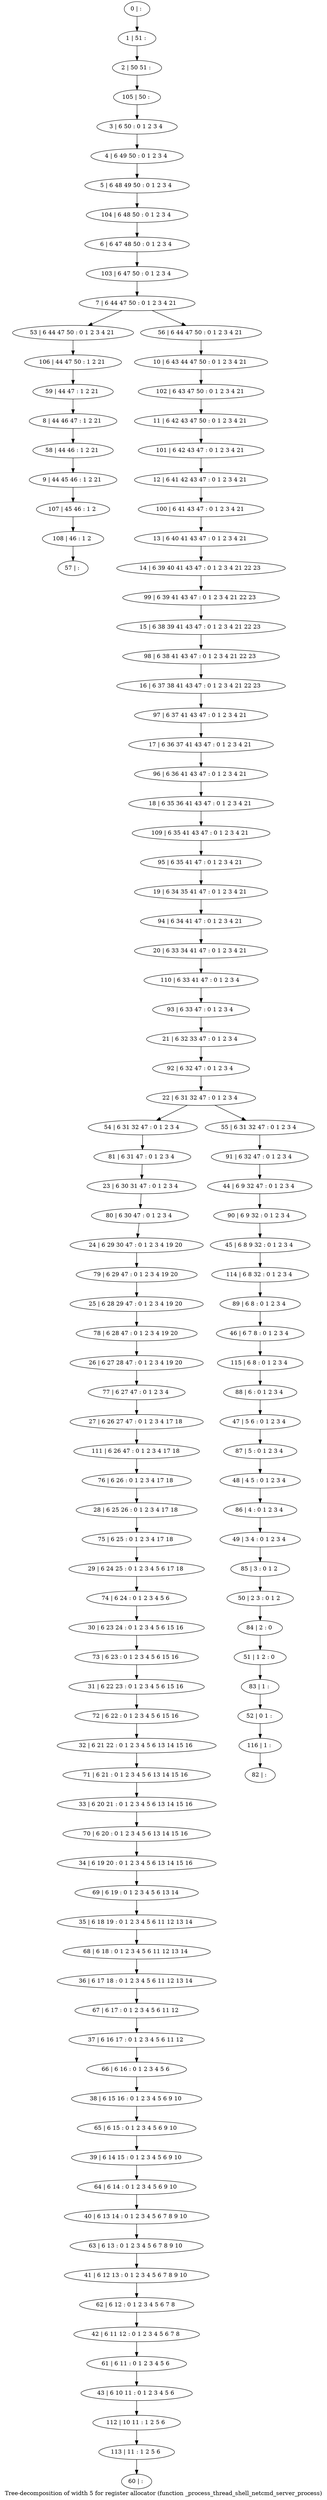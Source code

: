 digraph G {
graph [label="Tree-decomposition of width 5 for register allocator (function _process_thread_shell_netcmd_server_process)"]
0[label="0 | : "];
1[label="1 | 51 : "];
2[label="2 | 50 51 : "];
3[label="3 | 6 50 : 0 1 2 3 4 "];
4[label="4 | 6 49 50 : 0 1 2 3 4 "];
5[label="5 | 6 48 49 50 : 0 1 2 3 4 "];
6[label="6 | 6 47 48 50 : 0 1 2 3 4 "];
7[label="7 | 6 44 47 50 : 0 1 2 3 4 21 "];
8[label="8 | 44 46 47 : 1 2 21 "];
9[label="9 | 44 45 46 : 1 2 21 "];
10[label="10 | 6 43 44 47 50 : 0 1 2 3 4 21 "];
11[label="11 | 6 42 43 47 50 : 0 1 2 3 4 21 "];
12[label="12 | 6 41 42 43 47 : 0 1 2 3 4 21 "];
13[label="13 | 6 40 41 43 47 : 0 1 2 3 4 21 "];
14[label="14 | 6 39 40 41 43 47 : 0 1 2 3 4 21 22 23 "];
15[label="15 | 6 38 39 41 43 47 : 0 1 2 3 4 21 22 23 "];
16[label="16 | 6 37 38 41 43 47 : 0 1 2 3 4 21 22 23 "];
17[label="17 | 6 36 37 41 43 47 : 0 1 2 3 4 21 "];
18[label="18 | 6 35 36 41 43 47 : 0 1 2 3 4 21 "];
19[label="19 | 6 34 35 41 47 : 0 1 2 3 4 21 "];
20[label="20 | 6 33 34 41 47 : 0 1 2 3 4 21 "];
21[label="21 | 6 32 33 47 : 0 1 2 3 4 "];
22[label="22 | 6 31 32 47 : 0 1 2 3 4 "];
23[label="23 | 6 30 31 47 : 0 1 2 3 4 "];
24[label="24 | 6 29 30 47 : 0 1 2 3 4 19 20 "];
25[label="25 | 6 28 29 47 : 0 1 2 3 4 19 20 "];
26[label="26 | 6 27 28 47 : 0 1 2 3 4 19 20 "];
27[label="27 | 6 26 27 47 : 0 1 2 3 4 17 18 "];
28[label="28 | 6 25 26 : 0 1 2 3 4 17 18 "];
29[label="29 | 6 24 25 : 0 1 2 3 4 5 6 17 18 "];
30[label="30 | 6 23 24 : 0 1 2 3 4 5 6 15 16 "];
31[label="31 | 6 22 23 : 0 1 2 3 4 5 6 15 16 "];
32[label="32 | 6 21 22 : 0 1 2 3 4 5 6 13 14 15 16 "];
33[label="33 | 6 20 21 : 0 1 2 3 4 5 6 13 14 15 16 "];
34[label="34 | 6 19 20 : 0 1 2 3 4 5 6 13 14 15 16 "];
35[label="35 | 6 18 19 : 0 1 2 3 4 5 6 11 12 13 14 "];
36[label="36 | 6 17 18 : 0 1 2 3 4 5 6 11 12 13 14 "];
37[label="37 | 6 16 17 : 0 1 2 3 4 5 6 11 12 "];
38[label="38 | 6 15 16 : 0 1 2 3 4 5 6 9 10 "];
39[label="39 | 6 14 15 : 0 1 2 3 4 5 6 9 10 "];
40[label="40 | 6 13 14 : 0 1 2 3 4 5 6 7 8 9 10 "];
41[label="41 | 6 12 13 : 0 1 2 3 4 5 6 7 8 9 10 "];
42[label="42 | 6 11 12 : 0 1 2 3 4 5 6 7 8 "];
43[label="43 | 6 10 11 : 0 1 2 3 4 5 6 "];
44[label="44 | 6 9 32 47 : 0 1 2 3 4 "];
45[label="45 | 6 8 9 32 : 0 1 2 3 4 "];
46[label="46 | 6 7 8 : 0 1 2 3 4 "];
47[label="47 | 5 6 : 0 1 2 3 4 "];
48[label="48 | 4 5 : 0 1 2 3 4 "];
49[label="49 | 3 4 : 0 1 2 3 4 "];
50[label="50 | 2 3 : 0 1 2 "];
51[label="51 | 1 2 : 0 "];
52[label="52 | 0 1 : "];
53[label="53 | 6 44 47 50 : 0 1 2 3 4 21 "];
54[label="54 | 6 31 32 47 : 0 1 2 3 4 "];
55[label="55 | 6 31 32 47 : 0 1 2 3 4 "];
56[label="56 | 6 44 47 50 : 0 1 2 3 4 21 "];
57[label="57 | : "];
58[label="58 | 44 46 : 1 2 21 "];
59[label="59 | 44 47 : 1 2 21 "];
60[label="60 | : "];
61[label="61 | 6 11 : 0 1 2 3 4 5 6 "];
62[label="62 | 6 12 : 0 1 2 3 4 5 6 7 8 "];
63[label="63 | 6 13 : 0 1 2 3 4 5 6 7 8 9 10 "];
64[label="64 | 6 14 : 0 1 2 3 4 5 6 9 10 "];
65[label="65 | 6 15 : 0 1 2 3 4 5 6 9 10 "];
66[label="66 | 6 16 : 0 1 2 3 4 5 6 "];
67[label="67 | 6 17 : 0 1 2 3 4 5 6 11 12 "];
68[label="68 | 6 18 : 0 1 2 3 4 5 6 11 12 13 14 "];
69[label="69 | 6 19 : 0 1 2 3 4 5 6 13 14 "];
70[label="70 | 6 20 : 0 1 2 3 4 5 6 13 14 15 16 "];
71[label="71 | 6 21 : 0 1 2 3 4 5 6 13 14 15 16 "];
72[label="72 | 6 22 : 0 1 2 3 4 5 6 15 16 "];
73[label="73 | 6 23 : 0 1 2 3 4 5 6 15 16 "];
74[label="74 | 6 24 : 0 1 2 3 4 5 6 "];
75[label="75 | 6 25 : 0 1 2 3 4 17 18 "];
76[label="76 | 6 26 : 0 1 2 3 4 17 18 "];
77[label="77 | 6 27 47 : 0 1 2 3 4 "];
78[label="78 | 6 28 47 : 0 1 2 3 4 19 20 "];
79[label="79 | 6 29 47 : 0 1 2 3 4 19 20 "];
80[label="80 | 6 30 47 : 0 1 2 3 4 "];
81[label="81 | 6 31 47 : 0 1 2 3 4 "];
82[label="82 | : "];
83[label="83 | 1 : "];
84[label="84 | 2 : 0 "];
85[label="85 | 3 : 0 1 2 "];
86[label="86 | 4 : 0 1 2 3 4 "];
87[label="87 | 5 : 0 1 2 3 4 "];
88[label="88 | 6 : 0 1 2 3 4 "];
89[label="89 | 6 8 : 0 1 2 3 4 "];
90[label="90 | 6 9 32 : 0 1 2 3 4 "];
91[label="91 | 6 32 47 : 0 1 2 3 4 "];
92[label="92 | 6 32 47 : 0 1 2 3 4 "];
93[label="93 | 6 33 47 : 0 1 2 3 4 "];
94[label="94 | 6 34 41 47 : 0 1 2 3 4 21 "];
95[label="95 | 6 35 41 47 : 0 1 2 3 4 21 "];
96[label="96 | 6 36 41 43 47 : 0 1 2 3 4 21 "];
97[label="97 | 6 37 41 43 47 : 0 1 2 3 4 21 "];
98[label="98 | 6 38 41 43 47 : 0 1 2 3 4 21 22 23 "];
99[label="99 | 6 39 41 43 47 : 0 1 2 3 4 21 22 23 "];
100[label="100 | 6 41 43 47 : 0 1 2 3 4 21 "];
101[label="101 | 6 42 43 47 : 0 1 2 3 4 21 "];
102[label="102 | 6 43 47 50 : 0 1 2 3 4 21 "];
103[label="103 | 6 47 50 : 0 1 2 3 4 "];
104[label="104 | 6 48 50 : 0 1 2 3 4 "];
105[label="105 | 50 : "];
106[label="106 | 44 47 50 : 1 2 21 "];
107[label="107 | 45 46 : 1 2 "];
108[label="108 | 46 : 1 2 "];
109[label="109 | 6 35 41 43 47 : 0 1 2 3 4 21 "];
110[label="110 | 6 33 41 47 : 0 1 2 3 4 "];
111[label="111 | 6 26 47 : 0 1 2 3 4 17 18 "];
112[label="112 | 10 11 : 1 2 5 6 "];
113[label="113 | 11 : 1 2 5 6 "];
114[label="114 | 6 8 32 : 0 1 2 3 4 "];
115[label="115 | 6 8 : 0 1 2 3 4 "];
116[label="116 | 1 : "];
0->1 ;
1->2 ;
3->4 ;
4->5 ;
13->14 ;
7->53 ;
22->54 ;
22->55 ;
56->10 ;
7->56 ;
58->9 ;
8->58 ;
59->8 ;
61->43 ;
42->61 ;
62->42 ;
41->62 ;
63->41 ;
40->63 ;
64->40 ;
39->64 ;
65->39 ;
38->65 ;
66->38 ;
37->66 ;
67->37 ;
36->67 ;
68->36 ;
35->68 ;
69->35 ;
34->69 ;
70->34 ;
33->70 ;
71->33 ;
32->71 ;
72->32 ;
31->72 ;
73->31 ;
30->73 ;
74->30 ;
29->74 ;
75->29 ;
28->75 ;
76->28 ;
77->27 ;
26->77 ;
78->26 ;
25->78 ;
79->25 ;
24->79 ;
80->24 ;
23->80 ;
81->23 ;
54->81 ;
83->52 ;
51->83 ;
84->51 ;
50->84 ;
85->50 ;
49->85 ;
86->49 ;
48->86 ;
87->48 ;
47->87 ;
88->47 ;
89->46 ;
90->45 ;
44->90 ;
91->44 ;
55->91 ;
92->22 ;
21->92 ;
93->21 ;
94->20 ;
19->94 ;
95->19 ;
96->18 ;
17->96 ;
97->17 ;
16->97 ;
98->16 ;
15->98 ;
99->15 ;
14->99 ;
100->13 ;
12->100 ;
101->12 ;
11->101 ;
102->11 ;
10->102 ;
103->7 ;
6->103 ;
104->6 ;
5->104 ;
105->3 ;
2->105 ;
106->59 ;
53->106 ;
9->107 ;
108->57 ;
107->108 ;
109->95 ;
18->109 ;
110->93 ;
20->110 ;
111->76 ;
27->111 ;
43->112 ;
113->60 ;
112->113 ;
114->89 ;
45->114 ;
115->88 ;
46->115 ;
116->82 ;
52->116 ;
}
